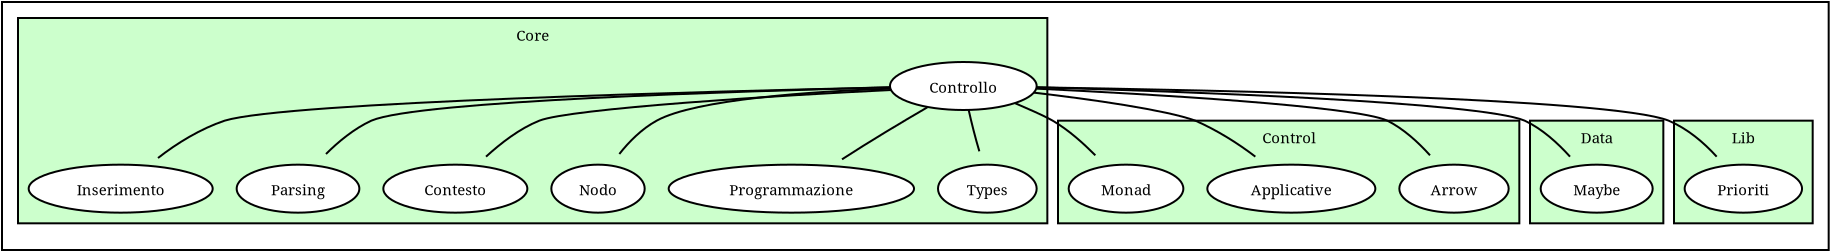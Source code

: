 <?xml version="1.0" encoding="UTF-8"?>
<dia:diagram xmlns:dia="http://www.lysator.liu.se/~alla/dia/">
  <dia:layer name="Background" visible="true">
    <dia:object type="Standard - Polygon" version="0" id="polygon">
       <dia:attribute name="poly_points">
        <dia:point val="-0.267,11.267"/>
        <dia:point val="-0.267,-1.133"/>
        <dia:point val="91.067,-1.133"/>
        <dia:point val="91.067,11.267"/>
      </dia:attribute>
      <dia:attribute name="obj_pos">
        <dia:point val="-0.267,11.267"/>
      </dia:attribute>
      <dia:attribute name="obj_bb">
        <dia:rectangle val="-0.377,-1.243;91.177,11.377"/>
      </dia:attribute>
      <dia:attribute name="border_color">
        <dia:color val="#ffffff"/>
      </dia:attribute>
      <dia:attribute name="inner_color">
        <dia:color val="#ffffff"/>
      </dia:attribute>
    </dia:object>
<dia:group>
    <dia:object type="Standard - Polygon" version="0" id="cluster_0">
       <dia:attribute name="poly_points">
        <dia:point val="52.533,9.933"/>
        <dia:point val="52.533,4.8"/>
        <dia:point val="75.6,4.8"/>
        <dia:point val="75.6,9.933"/>
      </dia:attribute>
      <dia:attribute name="obj_pos">
        <dia:point val="52.533,9.933"/>
      </dia:attribute>
      <dia:attribute name="obj_bb">
        <dia:rectangle val="52.423,4.69;75.71,10.043"/>
      </dia:attribute>
      <dia:attribute name="border_color">
        <dia:color val="#ccffcc"/>
      </dia:attribute>
      <dia:attribute name="inner_color">
        <dia:color val="#ccffcc"/>
      </dia:attribute>
    </dia:object>
    <dia:object type="Standard - Text" version="0" id="0">
      <dia:attribute name="text">
        <dia:composite type="text">
          <dia:attribute name="string">
            <dia:string>#Control#</dia:string>
          </dia:attribute>
          <dia:attribute name="font">
            <dia:font name="Times-Roman"/>
          </dia:attribute>
          <dia:attribute name="height">
            <dia:real val="0.933"/>
          </dia:attribute>
          <dia:attribute name="pos">
            <dia:point val="64.067,5.933"/>
          </dia:attribute>
          <dia:attribute name="color">
            <dia:color val="#000000"/>
          </dia:attribute>
          <dia:attribute name="alignment">
            <dia:enum val="1"/>
          </dia:attribute>
        </dia:composite>
      </dia:attribute>
      <dia:attribute name="obj_pos">
        <dia:point val="64.067,5.933"/>
      </dia:attribute>
      <dia:attribute name="obj_bb">
        <dia:rectangle val="62.367,5.533;65.767,6.333"/>
      </dia:attribute>
    </dia:object>
<!-- u4 -->
<dia:group>
    <dia:object type="Standard - Ellipse" version="0" id="2">
      <dia:attribute name="elem_corner">
        <dia:point val="69.6,7"/>
      </dia:attribute>
      <dia:attribute name="elem_width">
        <dia:real val="5.467"/>
      </dia:attribute>
      <dia:attribute name="elem_height">
        <dia:real val="2.4"/>
      </dia:attribute>
      <dia:attribute name="obj_pos">
        <dia:point val="69.6,7"/>
      </dia:attribute>
      <dia:attribute name="obj_bb">
        <dia:rectangle val="69.49,6.89;75.177,9.51"/>
      </dia:attribute>
      <dia:attribute name="show_background">
        <dia:boolean val="true"/>
      </dia:attribute>
    </dia:object>
    <dia:object type="Standard - Text" version="0" id="0">
      <dia:attribute name="text">
        <dia:composite type="text">
          <dia:attribute name="string">
            <dia:string>#Arrow#</dia:string>
          </dia:attribute>
          <dia:attribute name="font">
            <dia:font name="Times-Roman"/>
          </dia:attribute>
          <dia:attribute name="height">
            <dia:real val="0.933"/>
          </dia:attribute>
          <dia:attribute name="pos">
            <dia:point val="72.333,8.533"/>
          </dia:attribute>
          <dia:attribute name="color">
            <dia:color val="#000000"/>
          </dia:attribute>
          <dia:attribute name="alignment">
            <dia:enum val="1"/>
          </dia:attribute>
        </dia:composite>
      </dia:attribute>
      <dia:attribute name="obj_pos">
        <dia:point val="72.333,8.533"/>
      </dia:attribute>
      <dia:attribute name="obj_bb">
        <dia:rectangle val="70.9,8.133;73.767,8.933"/>
      </dia:attribute>
    </dia:object>
</dia:group>
<!-- u3 -->
<dia:group>
    <dia:object type="Standard - Ellipse" version="0" id="3">
      <dia:attribute name="elem_corner">
        <dia:point val="60,7"/>
      </dia:attribute>
      <dia:attribute name="elem_width">
        <dia:real val="8.4"/>
      </dia:attribute>
      <dia:attribute name="elem_height">
        <dia:real val="2.4"/>
      </dia:attribute>
      <dia:attribute name="obj_pos">
        <dia:point val="60,7"/>
      </dia:attribute>
      <dia:attribute name="obj_bb">
        <dia:rectangle val="59.89,6.89;68.51,9.51"/>
      </dia:attribute>
      <dia:attribute name="show_background">
        <dia:boolean val="true"/>
      </dia:attribute>
    </dia:object>
    <dia:object type="Standard - Text" version="0" id="0">
      <dia:attribute name="text">
        <dia:composite type="text">
          <dia:attribute name="string">
            <dia:string>#Applicative#</dia:string>
          </dia:attribute>
          <dia:attribute name="font">
            <dia:font name="Times-Roman"/>
          </dia:attribute>
          <dia:attribute name="height">
            <dia:real val="0.933"/>
          </dia:attribute>
          <dia:attribute name="pos">
            <dia:point val="64.2,8.533"/>
          </dia:attribute>
          <dia:attribute name="color">
            <dia:color val="#000000"/>
          </dia:attribute>
          <dia:attribute name="alignment">
            <dia:enum val="1"/>
          </dia:attribute>
        </dia:composite>
      </dia:attribute>
      <dia:attribute name="obj_pos">
        <dia:point val="64.2,8.533"/>
      </dia:attribute>
      <dia:attribute name="obj_bb">
        <dia:rectangle val="61.7,8.133;66.7,8.933"/>
      </dia:attribute>
    </dia:object>
</dia:group>
<!-- u2 -->
<dia:group>
    <dia:object type="Standard - Ellipse" version="0" id="4">
      <dia:attribute name="elem_corner">
        <dia:point val="53.067,7"/>
      </dia:attribute>
      <dia:attribute name="elem_width">
        <dia:real val="5.733"/>
      </dia:attribute>
      <dia:attribute name="elem_height">
        <dia:real val="2.4"/>
      </dia:attribute>
      <dia:attribute name="obj_pos">
        <dia:point val="53.067,7"/>
      </dia:attribute>
      <dia:attribute name="obj_bb">
        <dia:rectangle val="52.957,6.89;58.91,9.51"/>
      </dia:attribute>
      <dia:attribute name="show_background">
        <dia:boolean val="true"/>
      </dia:attribute>
    </dia:object>
    <dia:object type="Standard - Text" version="0" id="0">
      <dia:attribute name="text">
        <dia:composite type="text">
          <dia:attribute name="string">
            <dia:string>#Monad#</dia:string>
          </dia:attribute>
          <dia:attribute name="font">
            <dia:font name="Times-Roman"/>
          </dia:attribute>
          <dia:attribute name="height">
            <dia:real val="0.933"/>
          </dia:attribute>
          <dia:attribute name="pos">
            <dia:point val="55.933,8.533"/>
          </dia:attribute>
          <dia:attribute name="color">
            <dia:color val="#000000"/>
          </dia:attribute>
          <dia:attribute name="alignment">
            <dia:enum val="1"/>
          </dia:attribute>
        </dia:composite>
      </dia:attribute>
      <dia:attribute name="obj_pos">
        <dia:point val="55.933,8.533"/>
      </dia:attribute>
      <dia:attribute name="obj_bb">
        <dia:rectangle val="54.4,8.133;57.467,8.933"/>
      </dia:attribute>
    </dia:object>
</dia:group>
</dia:group>
<dia:group>
    <dia:object type="Standard - Polygon" version="0" id="cluster_1">
       <dia:attribute name="poly_points">
        <dia:point val="0.533,9.933"/>
        <dia:point val="0.533,-0.333"/>
        <dia:point val="52,-0.333"/>
        <dia:point val="52,9.933"/>
      </dia:attribute>
      <dia:attribute name="obj_pos">
        <dia:point val="0.533,9.933"/>
      </dia:attribute>
      <dia:attribute name="obj_bb">
        <dia:rectangle val="0.423,-0.443;52.11,10.043"/>
      </dia:attribute>
      <dia:attribute name="border_color">
        <dia:color val="#ccffcc"/>
      </dia:attribute>
      <dia:attribute name="inner_color">
        <dia:color val="#ccffcc"/>
      </dia:attribute>
    </dia:object>
    <dia:object type="Standard - Text" version="0" id="0">
      <dia:attribute name="text">
        <dia:composite type="text">
          <dia:attribute name="string">
            <dia:string>#Core#</dia:string>
          </dia:attribute>
          <dia:attribute name="font">
            <dia:font name="Times-Roman"/>
          </dia:attribute>
          <dia:attribute name="height">
            <dia:real val="0.933"/>
          </dia:attribute>
          <dia:attribute name="pos">
            <dia:point val="26.267,0.8"/>
          </dia:attribute>
          <dia:attribute name="color">
            <dia:color val="#000000"/>
          </dia:attribute>
          <dia:attribute name="alignment">
            <dia:enum val="1"/>
          </dia:attribute>
        </dia:composite>
      </dia:attribute>
      <dia:attribute name="obj_pos">
        <dia:point val="26.267,0.8"/>
      </dia:attribute>
      <dia:attribute name="obj_bb">
        <dia:rectangle val="25.2,0.4;27.333,1.2"/>
      </dia:attribute>
    </dia:object>
<!-- u11 -->
<dia:group>
    <dia:object type="Standard - Ellipse" version="0" id="6">
      <dia:attribute name="elem_corner">
        <dia:point val="1.067,7"/>
      </dia:attribute>
      <dia:attribute name="elem_width">
        <dia:real val="9.2"/>
      </dia:attribute>
      <dia:attribute name="elem_height">
        <dia:real val="2.4"/>
      </dia:attribute>
      <dia:attribute name="obj_pos">
        <dia:point val="1.067,7"/>
      </dia:attribute>
      <dia:attribute name="obj_bb">
        <dia:rectangle val="0.957,6.89;10.377,9.51"/>
      </dia:attribute>
      <dia:attribute name="show_background">
        <dia:boolean val="true"/>
      </dia:attribute>
    </dia:object>
    <dia:object type="Standard - Text" version="0" id="0">
      <dia:attribute name="text">
        <dia:composite type="text">
          <dia:attribute name="string">
            <dia:string>#Inserimento#</dia:string>
          </dia:attribute>
          <dia:attribute name="font">
            <dia:font name="Times-Roman"/>
          </dia:attribute>
          <dia:attribute name="height">
            <dia:real val="0.933"/>
          </dia:attribute>
          <dia:attribute name="pos">
            <dia:point val="5.667,8.533"/>
          </dia:attribute>
          <dia:attribute name="color">
            <dia:color val="#000000"/>
          </dia:attribute>
          <dia:attribute name="alignment">
            <dia:enum val="1"/>
          </dia:attribute>
        </dia:composite>
      </dia:attribute>
      <dia:attribute name="obj_pos">
        <dia:point val="5.667,8.533"/>
      </dia:attribute>
      <dia:attribute name="obj_bb">
        <dia:rectangle val="2.9,8.133;8.433,8.933"/>
      </dia:attribute>
    </dia:object>
</dia:group>
<!-- u10 -->
<dia:group>
    <dia:object type="Standard - Ellipse" version="0" id="7">
      <dia:attribute name="elem_corner">
        <dia:point val="11.467,7"/>
      </dia:attribute>
      <dia:attribute name="elem_width">
        <dia:real val="6.133"/>
      </dia:attribute>
      <dia:attribute name="elem_height">
        <dia:real val="2.4"/>
      </dia:attribute>
      <dia:attribute name="obj_pos">
        <dia:point val="11.467,7"/>
      </dia:attribute>
      <dia:attribute name="obj_bb">
        <dia:rectangle val="11.357,6.89;17.71,9.51"/>
      </dia:attribute>
      <dia:attribute name="show_background">
        <dia:boolean val="true"/>
      </dia:attribute>
    </dia:object>
    <dia:object type="Standard - Text" version="0" id="0">
      <dia:attribute name="text">
        <dia:composite type="text">
          <dia:attribute name="string">
            <dia:string>#Parsing#</dia:string>
          </dia:attribute>
          <dia:attribute name="font">
            <dia:font name="Times-Roman"/>
          </dia:attribute>
          <dia:attribute name="height">
            <dia:real val="0.933"/>
          </dia:attribute>
          <dia:attribute name="pos">
            <dia:point val="14.533,8.533"/>
          </dia:attribute>
          <dia:attribute name="color">
            <dia:color val="#000000"/>
          </dia:attribute>
          <dia:attribute name="alignment">
            <dia:enum val="1"/>
          </dia:attribute>
        </dia:composite>
      </dia:attribute>
      <dia:attribute name="obj_pos">
        <dia:point val="14.533,8.533"/>
      </dia:attribute>
      <dia:attribute name="obj_bb">
        <dia:rectangle val="12.867,8.133;16.2,8.933"/>
      </dia:attribute>
    </dia:object>
</dia:group>
<!-- u9 -->
<dia:group>
    <dia:object type="Standard - Ellipse" version="0" id="8">
      <dia:attribute name="elem_corner">
        <dia:point val="18.8,7"/>
      </dia:attribute>
      <dia:attribute name="elem_width">
        <dia:real val="7.2"/>
      </dia:attribute>
      <dia:attribute name="elem_height">
        <dia:real val="2.4"/>
      </dia:attribute>
      <dia:attribute name="obj_pos">
        <dia:point val="18.8,7"/>
      </dia:attribute>
      <dia:attribute name="obj_bb">
        <dia:rectangle val="18.69,6.89;26.11,9.51"/>
      </dia:attribute>
      <dia:attribute name="show_background">
        <dia:boolean val="true"/>
      </dia:attribute>
    </dia:object>
    <dia:object type="Standard - Text" version="0" id="0">
      <dia:attribute name="text">
        <dia:composite type="text">
          <dia:attribute name="string">
            <dia:string>#Contesto#</dia:string>
          </dia:attribute>
          <dia:attribute name="font">
            <dia:font name="Times-Roman"/>
          </dia:attribute>
          <dia:attribute name="height">
            <dia:real val="0.933"/>
          </dia:attribute>
          <dia:attribute name="pos">
            <dia:point val="22.4,8.533"/>
          </dia:attribute>
          <dia:attribute name="color">
            <dia:color val="#000000"/>
          </dia:attribute>
          <dia:attribute name="alignment">
            <dia:enum val="1"/>
          </dia:attribute>
        </dia:composite>
      </dia:attribute>
      <dia:attribute name="obj_pos">
        <dia:point val="22.4,8.533"/>
      </dia:attribute>
      <dia:attribute name="obj_bb">
        <dia:rectangle val="20.333,8.133;24.467,8.933"/>
      </dia:attribute>
    </dia:object>
</dia:group>
<!-- u8 -->
<dia:group>
    <dia:object type="Standard - Ellipse" version="0" id="9">
      <dia:attribute name="elem_corner">
        <dia:point val="27.2,7"/>
      </dia:attribute>
      <dia:attribute name="elem_width">
        <dia:real val="4.667"/>
      </dia:attribute>
      <dia:attribute name="elem_height">
        <dia:real val="2.4"/>
      </dia:attribute>
      <dia:attribute name="obj_pos">
        <dia:point val="27.2,7"/>
      </dia:attribute>
      <dia:attribute name="obj_bb">
        <dia:rectangle val="27.09,6.89;31.977,9.51"/>
      </dia:attribute>
      <dia:attribute name="show_background">
        <dia:boolean val="true"/>
      </dia:attribute>
    </dia:object>
    <dia:object type="Standard - Text" version="0" id="0">
      <dia:attribute name="text">
        <dia:composite type="text">
          <dia:attribute name="string">
            <dia:string>#Nodo#</dia:string>
          </dia:attribute>
          <dia:attribute name="font">
            <dia:font name="Times-Roman"/>
          </dia:attribute>
          <dia:attribute name="height">
            <dia:real val="0.933"/>
          </dia:attribute>
          <dia:attribute name="pos">
            <dia:point val="29.533,8.533"/>
          </dia:attribute>
          <dia:attribute name="color">
            <dia:color val="#000000"/>
          </dia:attribute>
          <dia:attribute name="alignment">
            <dia:enum val="1"/>
          </dia:attribute>
        </dia:composite>
      </dia:attribute>
      <dia:attribute name="obj_pos">
        <dia:point val="29.533,8.533"/>
      </dia:attribute>
      <dia:attribute name="obj_bb">
        <dia:rectangle val="28.367,8.133;30.7,8.933"/>
      </dia:attribute>
    </dia:object>
</dia:group>
<!-- u7 -->
<dia:group>
    <dia:object type="Standard - Ellipse" version="0" id="10">
      <dia:attribute name="elem_corner">
        <dia:point val="33.067,7"/>
      </dia:attribute>
      <dia:attribute name="elem_width">
        <dia:real val="12.267"/>
      </dia:attribute>
      <dia:attribute name="elem_height">
        <dia:real val="2.4"/>
      </dia:attribute>
      <dia:attribute name="obj_pos">
        <dia:point val="33.067,7"/>
      </dia:attribute>
      <dia:attribute name="obj_bb">
        <dia:rectangle val="32.957,6.89;45.443,9.51"/>
      </dia:attribute>
      <dia:attribute name="show_background">
        <dia:boolean val="true"/>
      </dia:attribute>
    </dia:object>
    <dia:object type="Standard - Text" version="0" id="0">
      <dia:attribute name="text">
        <dia:composite type="text">
          <dia:attribute name="string">
            <dia:string>#Programmazione#</dia:string>
          </dia:attribute>
          <dia:attribute name="font">
            <dia:font name="Times-Roman"/>
          </dia:attribute>
          <dia:attribute name="height">
            <dia:real val="0.933"/>
          </dia:attribute>
          <dia:attribute name="pos">
            <dia:point val="39.2,8.533"/>
          </dia:attribute>
          <dia:attribute name="color">
            <dia:color val="#000000"/>
          </dia:attribute>
          <dia:attribute name="alignment">
            <dia:enum val="1"/>
          </dia:attribute>
        </dia:composite>
      </dia:attribute>
      <dia:attribute name="obj_pos">
        <dia:point val="39.2,8.533"/>
      </dia:attribute>
      <dia:attribute name="obj_bb">
        <dia:rectangle val="35.3,8.133;43.1,8.933"/>
      </dia:attribute>
    </dia:object>
</dia:group>
<!-- u6 -->
<dia:group>
    <dia:object type="Standard - Ellipse" version="0" id="11">
      <dia:attribute name="elem_corner">
        <dia:point val="46.533,7"/>
      </dia:attribute>
      <dia:attribute name="elem_width">
        <dia:real val="4.933"/>
      </dia:attribute>
      <dia:attribute name="elem_height">
        <dia:real val="2.4"/>
      </dia:attribute>
      <dia:attribute name="obj_pos">
        <dia:point val="46.533,7"/>
      </dia:attribute>
      <dia:attribute name="obj_bb">
        <dia:rectangle val="46.423,6.89;51.577,9.51"/>
      </dia:attribute>
      <dia:attribute name="show_background">
        <dia:boolean val="true"/>
      </dia:attribute>
    </dia:object>
    <dia:object type="Standard - Text" version="0" id="0">
      <dia:attribute name="text">
        <dia:composite type="text">
          <dia:attribute name="string">
            <dia:string>#Types#</dia:string>
          </dia:attribute>
          <dia:attribute name="font">
            <dia:font name="Times-Roman"/>
          </dia:attribute>
          <dia:attribute name="height">
            <dia:real val="0.933"/>
          </dia:attribute>
          <dia:attribute name="pos">
            <dia:point val="49,8.533"/>
          </dia:attribute>
          <dia:attribute name="color">
            <dia:color val="#000000"/>
          </dia:attribute>
          <dia:attribute name="alignment">
            <dia:enum val="1"/>
          </dia:attribute>
        </dia:composite>
      </dia:attribute>
      <dia:attribute name="obj_pos">
        <dia:point val="49,8.533"/>
      </dia:attribute>
      <dia:attribute name="obj_bb">
        <dia:rectangle val="47.733,8.133;50.267,8.933"/>
      </dia:attribute>
    </dia:object>
</dia:group>
<!-- u0 -->
<dia:group>
    <dia:object type="Standard - Ellipse" version="0" id="12">
      <dia:attribute name="elem_corner">
        <dia:point val="44.133,1.867"/>
      </dia:attribute>
      <dia:attribute name="elem_width">
        <dia:real val="7.333"/>
      </dia:attribute>
      <dia:attribute name="elem_height">
        <dia:real val="2.4"/>
      </dia:attribute>
      <dia:attribute name="obj_pos">
        <dia:point val="44.133,1.867"/>
      </dia:attribute>
      <dia:attribute name="obj_bb">
        <dia:rectangle val="44.023,1.757;51.577,4.377"/>
      </dia:attribute>
      <dia:attribute name="show_background">
        <dia:boolean val="true"/>
      </dia:attribute>
    </dia:object>
    <dia:object type="Standard - Text" version="0" id="0">
      <dia:attribute name="text">
        <dia:composite type="text">
          <dia:attribute name="string">
            <dia:string>#Controllo#</dia:string>
          </dia:attribute>
          <dia:attribute name="font">
            <dia:font name="Times-Roman"/>
          </dia:attribute>
          <dia:attribute name="height">
            <dia:real val="0.933"/>
          </dia:attribute>
          <dia:attribute name="pos">
            <dia:point val="47.8,3.4"/>
          </dia:attribute>
          <dia:attribute name="color">
            <dia:color val="#000000"/>
          </dia:attribute>
          <dia:attribute name="alignment">
            <dia:enum val="1"/>
          </dia:attribute>
        </dia:composite>
      </dia:attribute>
      <dia:attribute name="obj_pos">
        <dia:point val="47.8,3.4"/>
      </dia:attribute>
      <dia:attribute name="obj_bb">
        <dia:rectangle val="45.7,3;49.9,3.8"/>
      </dia:attribute>
    </dia:object>
</dia:group>
<!-- u0&#45;&gt;u11 -->
    <dia:object type="Standard - BezierLine" version="0" id="00">
       <dia:attribute name="bez_points">
        <dia:point val="44.133,3.133"/>
        <dia:point val="35.4,3.333"/>
        <dia:point val="13.933,3.867"/>
        <dia:point val="10.867,4.8"/>
        <dia:point val="9.667,5.2"/>
        <dia:point val="8.467,5.933"/>
        <dia:point val="7.533,6.667"/>
      </dia:attribute>
      <dia:attribute name="obj_pos">
        <dia:point val="44.133,3.133"/>
      </dia:attribute>
      <dia:attribute name="obj_bb">
        <dia:rectangle val="7.423,6.557;7.643,6.777"/>
      </dia:attribute>
      <dia:attribute name="conn_endpoints">
        <dia:point val="44.133,3.133"/>
        <dia:point val="7.533,6.667"/>
      </dia:attribute>
      <dia:connections>
        <dia:connection handle="0" to="12" connection="5"/>
        <dia:connection handle="6" to="6" connection="2"/>
      </dia:connections>
    </dia:object>
<!-- u0&#45;&gt;u10 -->
    <dia:object type="Standard - BezierLine" version="0" id="00">
       <dia:attribute name="bez_points">
        <dia:point val="44.133,3.133"/>
        <dia:point val="36.733,3.333"/>
        <dia:point val="20.533,3.8"/>
        <dia:point val="18.2,4.8"/>
        <dia:point val="17.333,5.2"/>
        <dia:point val="16.533,5.867"/>
        <dia:point val="15.933,6.467"/>
      </dia:attribute>
      <dia:attribute name="obj_pos">
        <dia:point val="44.133,3.133"/>
      </dia:attribute>
      <dia:attribute name="obj_bb">
        <dia:rectangle val="15.823,6.357;16.043,6.577"/>
      </dia:attribute>
      <dia:attribute name="conn_endpoints">
        <dia:point val="44.133,3.133"/>
        <dia:point val="15.933,6.467"/>
      </dia:attribute>
      <dia:connections>
        <dia:connection handle="0" to="12" connection="5"/>
        <dia:connection handle="6" to="7" connection="2"/>
      </dia:connections>
    </dia:object>
<!-- u0&#45;&gt;u9 -->
    <dia:object type="Standard - BezierLine" version="0" id="00">
       <dia:attribute name="bez_points">
        <dia:point val="44.2,3.267"/>
        <dia:point val="38.533,3.533"/>
        <dia:point val="28.133,4.2"/>
        <dia:point val="26.6,4.8"/>
        <dia:point val="25.6,5.2"/>
        <dia:point val="24.667,5.933"/>
        <dia:point val="23.933,6.6"/>
      </dia:attribute>
      <dia:attribute name="obj_pos">
        <dia:point val="44.2,3.267"/>
      </dia:attribute>
      <dia:attribute name="obj_bb">
        <dia:rectangle val="23.823,6.49;24.043,6.71"/>
      </dia:attribute>
      <dia:attribute name="conn_endpoints">
        <dia:point val="44.2,3.267"/>
        <dia:point val="23.933,6.6"/>
      </dia:attribute>
      <dia:connections>
        <dia:connection handle="0" to="12" connection="5"/>
        <dia:connection handle="6" to="8" connection="2"/>
      </dia:connections>
    </dia:object>
<!-- u0&#45;&gt;u8 -->
    <dia:object type="Standard - BezierLine" version="0" id="00">
       <dia:attribute name="bez_points">
        <dia:point val="44.133,3.2"/>
        <dia:point val="40.267,3.333"/>
        <dia:point val="34.4,3.733"/>
        <dia:point val="32.467,4.8"/>
        <dia:point val="31.733,5.2"/>
        <dia:point val="31.067,5.867"/>
        <dia:point val="30.6,6.467"/>
      </dia:attribute>
      <dia:attribute name="obj_pos">
        <dia:point val="44.133,3.2"/>
      </dia:attribute>
      <dia:attribute name="obj_bb">
        <dia:rectangle val="30.49,6.357;30.71,6.577"/>
      </dia:attribute>
      <dia:attribute name="conn_endpoints">
        <dia:point val="44.133,3.2"/>
        <dia:point val="30.6,6.467"/>
      </dia:attribute>
      <dia:connections>
        <dia:connection handle="0" to="12" connection="5"/>
        <dia:connection handle="6" to="9" connection="2"/>
      </dia:connections>
    </dia:object>
<!-- u0&#45;&gt;u7 -->
    <dia:object type="Standard - BezierLine" version="0" id="00">
       <dia:attribute name="bez_points">
        <dia:point val="46,4.133"/>
        <dia:point val="44.733,4.867"/>
        <dia:point val="43.067,5.867"/>
        <dia:point val="41.733,6.733"/>
      </dia:attribute>
      <dia:attribute name="obj_pos">
        <dia:point val="46,4.133"/>
      </dia:attribute>
      <dia:attribute name="obj_bb">
        <dia:rectangle val="41.623,6.623;41.843,6.843"/>
      </dia:attribute>
      <dia:attribute name="conn_endpoints">
        <dia:point val="46,4.133"/>
        <dia:point val="41.733,6.733"/>
      </dia:attribute>
      <dia:connections>
        <dia:connection handle="0" to="12" connection="5"/>
        <dia:connection handle="3" to="10" connection="2"/>
      </dia:connections>
    </dia:object>
<!-- u0&#45;&gt;u6 -->
    <dia:object type="Standard - BezierLine" version="0" id="00">
       <dia:attribute name="bez_points">
        <dia:point val="48.067,4.267"/>
        <dia:point val="48.2,4.867"/>
        <dia:point val="48.4,5.667"/>
        <dia:point val="48.6,6.333"/>
      </dia:attribute>
      <dia:attribute name="obj_pos">
        <dia:point val="48.067,4.267"/>
      </dia:attribute>
      <dia:attribute name="obj_bb">
        <dia:rectangle val="47.957,4.157;48.71,6.443"/>
      </dia:attribute>
      <dia:attribute name="conn_endpoints">
        <dia:point val="48.067,4.267"/>
        <dia:point val="48.6,6.333"/>
      </dia:attribute>
      <dia:connections>
        <dia:connection handle="0" to="12" connection="7"/>
        <dia:connection handle="3" to="11" connection="0"/>
      </dia:connections>
    </dia:object>
</dia:group>
<dia:group>
    <dia:object type="Standard - Polygon" version="0" id="cluster_2">
       <dia:attribute name="poly_points">
        <dia:point val="76.133,9.933"/>
        <dia:point val="76.133,4.8"/>
        <dia:point val="82.8,4.8"/>
        <dia:point val="82.8,9.933"/>
      </dia:attribute>
      <dia:attribute name="obj_pos">
        <dia:point val="76.133,9.933"/>
      </dia:attribute>
      <dia:attribute name="obj_bb">
        <dia:rectangle val="76.023,4.69;82.91,10.043"/>
      </dia:attribute>
      <dia:attribute name="border_color">
        <dia:color val="#ccffcc"/>
      </dia:attribute>
      <dia:attribute name="inner_color">
        <dia:color val="#ccffcc"/>
      </dia:attribute>
    </dia:object>
    <dia:object type="Standard - Text" version="0" id="0">
      <dia:attribute name="text">
        <dia:composite type="text">
          <dia:attribute name="string">
            <dia:string>#Data#</dia:string>
          </dia:attribute>
          <dia:attribute name="font">
            <dia:font name="Times-Roman"/>
          </dia:attribute>
          <dia:attribute name="height">
            <dia:real val="0.933"/>
          </dia:attribute>
          <dia:attribute name="pos">
            <dia:point val="79.467,5.933"/>
          </dia:attribute>
          <dia:attribute name="color">
            <dia:color val="#000000"/>
          </dia:attribute>
          <dia:attribute name="alignment">
            <dia:enum val="1"/>
          </dia:attribute>
        </dia:composite>
      </dia:attribute>
      <dia:attribute name="obj_pos">
        <dia:point val="79.467,5.933"/>
      </dia:attribute>
      <dia:attribute name="obj_bb">
        <dia:rectangle val="78.333,5.533;80.6,6.333"/>
      </dia:attribute>
    </dia:object>
<!-- u1 -->
<dia:group>
    <dia:object type="Standard - Ellipse" version="0" id="14">
      <dia:attribute name="elem_corner">
        <dia:point val="76.667,7"/>
      </dia:attribute>
      <dia:attribute name="elem_width">
        <dia:real val="5.6"/>
      </dia:attribute>
      <dia:attribute name="elem_height">
        <dia:real val="2.4"/>
      </dia:attribute>
      <dia:attribute name="obj_pos">
        <dia:point val="76.667,7"/>
      </dia:attribute>
      <dia:attribute name="obj_bb">
        <dia:rectangle val="76.557,6.89;82.377,9.51"/>
      </dia:attribute>
      <dia:attribute name="show_background">
        <dia:boolean val="true"/>
      </dia:attribute>
    </dia:object>
    <dia:object type="Standard - Text" version="0" id="0">
      <dia:attribute name="text">
        <dia:composite type="text">
          <dia:attribute name="string">
            <dia:string>#Maybe#</dia:string>
          </dia:attribute>
          <dia:attribute name="font">
            <dia:font name="Times-Roman"/>
          </dia:attribute>
          <dia:attribute name="height">
            <dia:real val="0.933"/>
          </dia:attribute>
          <dia:attribute name="pos">
            <dia:point val="79.467,8.533"/>
          </dia:attribute>
          <dia:attribute name="color">
            <dia:color val="#000000"/>
          </dia:attribute>
          <dia:attribute name="alignment">
            <dia:enum val="1"/>
          </dia:attribute>
        </dia:composite>
      </dia:attribute>
      <dia:attribute name="obj_pos">
        <dia:point val="79.467,8.533"/>
      </dia:attribute>
      <dia:attribute name="obj_bb">
        <dia:rectangle val="77.967,8.133;80.967,8.933"/>
      </dia:attribute>
    </dia:object>
</dia:group>
</dia:group>
<dia:group>
    <dia:object type="Standard - Polygon" version="0" id="cluster_3">
       <dia:attribute name="poly_points">
        <dia:point val="83.333,9.933"/>
        <dia:point val="83.333,4.8"/>
        <dia:point val="90.267,4.8"/>
        <dia:point val="90.267,9.933"/>
      </dia:attribute>
      <dia:attribute name="obj_pos">
        <dia:point val="83.333,9.933"/>
      </dia:attribute>
      <dia:attribute name="obj_bb">
        <dia:rectangle val="83.223,4.69;90.377,10.043"/>
      </dia:attribute>
      <dia:attribute name="border_color">
        <dia:color val="#ccffcc"/>
      </dia:attribute>
      <dia:attribute name="inner_color">
        <dia:color val="#ccffcc"/>
      </dia:attribute>
    </dia:object>
    <dia:object type="Standard - Text" version="0" id="0">
      <dia:attribute name="text">
        <dia:composite type="text">
          <dia:attribute name="string">
            <dia:string>#Lib#</dia:string>
          </dia:attribute>
          <dia:attribute name="font">
            <dia:font name="Times-Roman"/>
          </dia:attribute>
          <dia:attribute name="height">
            <dia:real val="0.933"/>
          </dia:attribute>
          <dia:attribute name="pos">
            <dia:point val="86.8,5.933"/>
          </dia:attribute>
          <dia:attribute name="color">
            <dia:color val="#000000"/>
          </dia:attribute>
          <dia:attribute name="alignment">
            <dia:enum val="1"/>
          </dia:attribute>
        </dia:composite>
      </dia:attribute>
      <dia:attribute name="obj_pos">
        <dia:point val="86.8,5.933"/>
      </dia:attribute>
      <dia:attribute name="obj_bb">
        <dia:rectangle val="86.133,5.533;87.467,6.333"/>
      </dia:attribute>
    </dia:object>
<!-- u5 -->
<dia:group>
    <dia:object type="Standard - Ellipse" version="0" id="16">
      <dia:attribute name="elem_corner">
        <dia:point val="83.867,7"/>
      </dia:attribute>
      <dia:attribute name="elem_width">
        <dia:real val="5.867"/>
      </dia:attribute>
      <dia:attribute name="elem_height">
        <dia:real val="2.4"/>
      </dia:attribute>
      <dia:attribute name="obj_pos">
        <dia:point val="83.867,7"/>
      </dia:attribute>
      <dia:attribute name="obj_bb">
        <dia:rectangle val="83.757,6.89;89.843,9.51"/>
      </dia:attribute>
      <dia:attribute name="show_background">
        <dia:boolean val="true"/>
      </dia:attribute>
    </dia:object>
    <dia:object type="Standard - Text" version="0" id="0">
      <dia:attribute name="text">
        <dia:composite type="text">
          <dia:attribute name="string">
            <dia:string>#Prioriti#</dia:string>
          </dia:attribute>
          <dia:attribute name="font">
            <dia:font name="Times-Roman"/>
          </dia:attribute>
          <dia:attribute name="height">
            <dia:real val="0.933"/>
          </dia:attribute>
          <dia:attribute name="pos">
            <dia:point val="86.8,8.533"/>
          </dia:attribute>
          <dia:attribute name="color">
            <dia:color val="#000000"/>
          </dia:attribute>
          <dia:attribute name="alignment">
            <dia:enum val="1"/>
          </dia:attribute>
        </dia:composite>
      </dia:attribute>
      <dia:attribute name="obj_pos">
        <dia:point val="86.8,8.533"/>
      </dia:attribute>
      <dia:attribute name="obj_bb">
        <dia:rectangle val="85.233,8.133;88.367,8.933"/>
      </dia:attribute>
    </dia:object>
</dia:group>
</dia:group>
<!-- u0&#45;&gt;u4 -->
    <dia:object type="Standard - BezierLine" version="0" id="00">
       <dia:attribute name="bez_points">
        <dia:point val="51.467,3.2"/>
        <dia:point val="57.067,3.467"/>
        <dia:point val="67.4,4.067"/>
        <dia:point val="69,4.8"/>
        <dia:point val="69.8,5.2"/>
        <dia:point val="70.533,5.867"/>
        <dia:point val="71.133,6.533"/>
      </dia:attribute>
      <dia:attribute name="obj_pos">
        <dia:point val="51.467,3.2"/>
      </dia:attribute>
      <dia:attribute name="obj_bb">
        <dia:rectangle val="51.357,3.09;71.243,6.643"/>
      </dia:attribute>
      <dia:attribute name="conn_endpoints">
        <dia:point val="51.467,3.2"/>
        <dia:point val="71.133,6.533"/>
      </dia:attribute>
      <dia:connections>
        <dia:connection handle="0" to="12" connection="7"/>
        <dia:connection handle="6" to="2" connection="0"/>
      </dia:connections>
    </dia:object>
<!-- u0&#45;&gt;u3 -->
    <dia:object type="Standard - BezierLine" version="0" id="00">
       <dia:attribute name="bez_points">
        <dia:point val="51.333,3.4"/>
        <dia:point val="54.2,3.733"/>
        <dia:point val="57.933,4.267"/>
        <dia:point val="59.4,4.8"/>
        <dia:point val="60.467,5.267"/>
        <dia:point val="61.533,5.933"/>
        <dia:point val="62.4,6.6"/>
      </dia:attribute>
      <dia:attribute name="obj_pos">
        <dia:point val="51.333,3.4"/>
      </dia:attribute>
      <dia:attribute name="obj_bb">
        <dia:rectangle val="51.223,3.29;62.51,6.71"/>
      </dia:attribute>
      <dia:attribute name="conn_endpoints">
        <dia:point val="51.333,3.4"/>
        <dia:point val="62.4,6.6"/>
      </dia:attribute>
      <dia:connections>
        <dia:connection handle="0" to="12" connection="7"/>
        <dia:connection handle="6" to="3" connection="0"/>
      </dia:connections>
    </dia:object>
<!-- u0&#45;&gt;u2 -->
    <dia:object type="Standard - BezierLine" version="0" id="00">
       <dia:attribute name="bez_points">
        <dia:point val="50.4,3.933"/>
        <dia:point val="51,4.2"/>
        <dia:point val="51.667,4.467"/>
        <dia:point val="52.267,4.8"/>
        <dia:point val="53.067,5.267"/>
        <dia:point val="53.8,5.933"/>
        <dia:point val="54.4,6.533"/>
      </dia:attribute>
      <dia:attribute name="obj_pos">
        <dia:point val="50.4,3.933"/>
      </dia:attribute>
      <dia:attribute name="obj_bb">
        <dia:rectangle val="50.29,3.823;54.51,6.643"/>
      </dia:attribute>
      <dia:attribute name="conn_endpoints">
        <dia:point val="50.4,3.933"/>
        <dia:point val="54.4,6.533"/>
      </dia:attribute>
      <dia:connections>
        <dia:connection handle="0" to="12" connection="7"/>
        <dia:connection handle="6" to="4" connection="0"/>
      </dia:connections>
    </dia:object>
<!-- u0&#45;&gt;u1 -->
    <dia:object type="Standard - BezierLine" version="0" id="00">
       <dia:attribute name="bez_points">
        <dia:point val="51.467,3.133"/>
        <dia:point val="58.6,3.333"/>
        <dia:point val="73.667,3.867"/>
        <dia:point val="75.867,4.8"/>
        <dia:point val="76.733,5.2"/>
        <dia:point val="77.533,5.933"/>
        <dia:point val="78.133,6.6"/>
      </dia:attribute>
      <dia:attribute name="obj_pos">
        <dia:point val="51.467,3.133"/>
      </dia:attribute>
      <dia:attribute name="obj_bb">
        <dia:rectangle val="51.357,3.023;78.243,6.71"/>
      </dia:attribute>
      <dia:attribute name="conn_endpoints">
        <dia:point val="51.467,3.133"/>
        <dia:point val="78.133,6.6"/>
      </dia:attribute>
      <dia:connections>
        <dia:connection handle="0" to="12" connection="7"/>
        <dia:connection handle="6" to="14" connection="0"/>
      </dia:connections>
    </dia:object>
<!-- u0&#45;&gt;u5 -->
    <dia:object type="Standard - BezierLine" version="0" id="00">
       <dia:attribute name="bez_points">
        <dia:point val="51.467,3.133"/>
        <dia:point val="59.933,3.267"/>
        <dia:point val="80.2,3.667"/>
        <dia:point val="83.067,4.8"/>
        <dia:point val="84,5.2"/>
        <dia:point val="84.8,5.867"/>
        <dia:point val="85.467,6.6"/>
      </dia:attribute>
      <dia:attribute name="obj_pos">
        <dia:point val="51.467,3.133"/>
      </dia:attribute>
      <dia:attribute name="obj_bb">
        <dia:rectangle val="51.357,3.023;85.577,6.71"/>
      </dia:attribute>
      <dia:attribute name="conn_endpoints">
        <dia:point val="51.467,3.133"/>
        <dia:point val="85.467,6.6"/>
      </dia:attribute>
      <dia:connections>
        <dia:connection handle="0" to="12" connection="7"/>
        <dia:connection handle="6" to="16" connection="0"/>
      </dia:connections>
    </dia:object>
  </dia:layer>
</dia:diagram>
